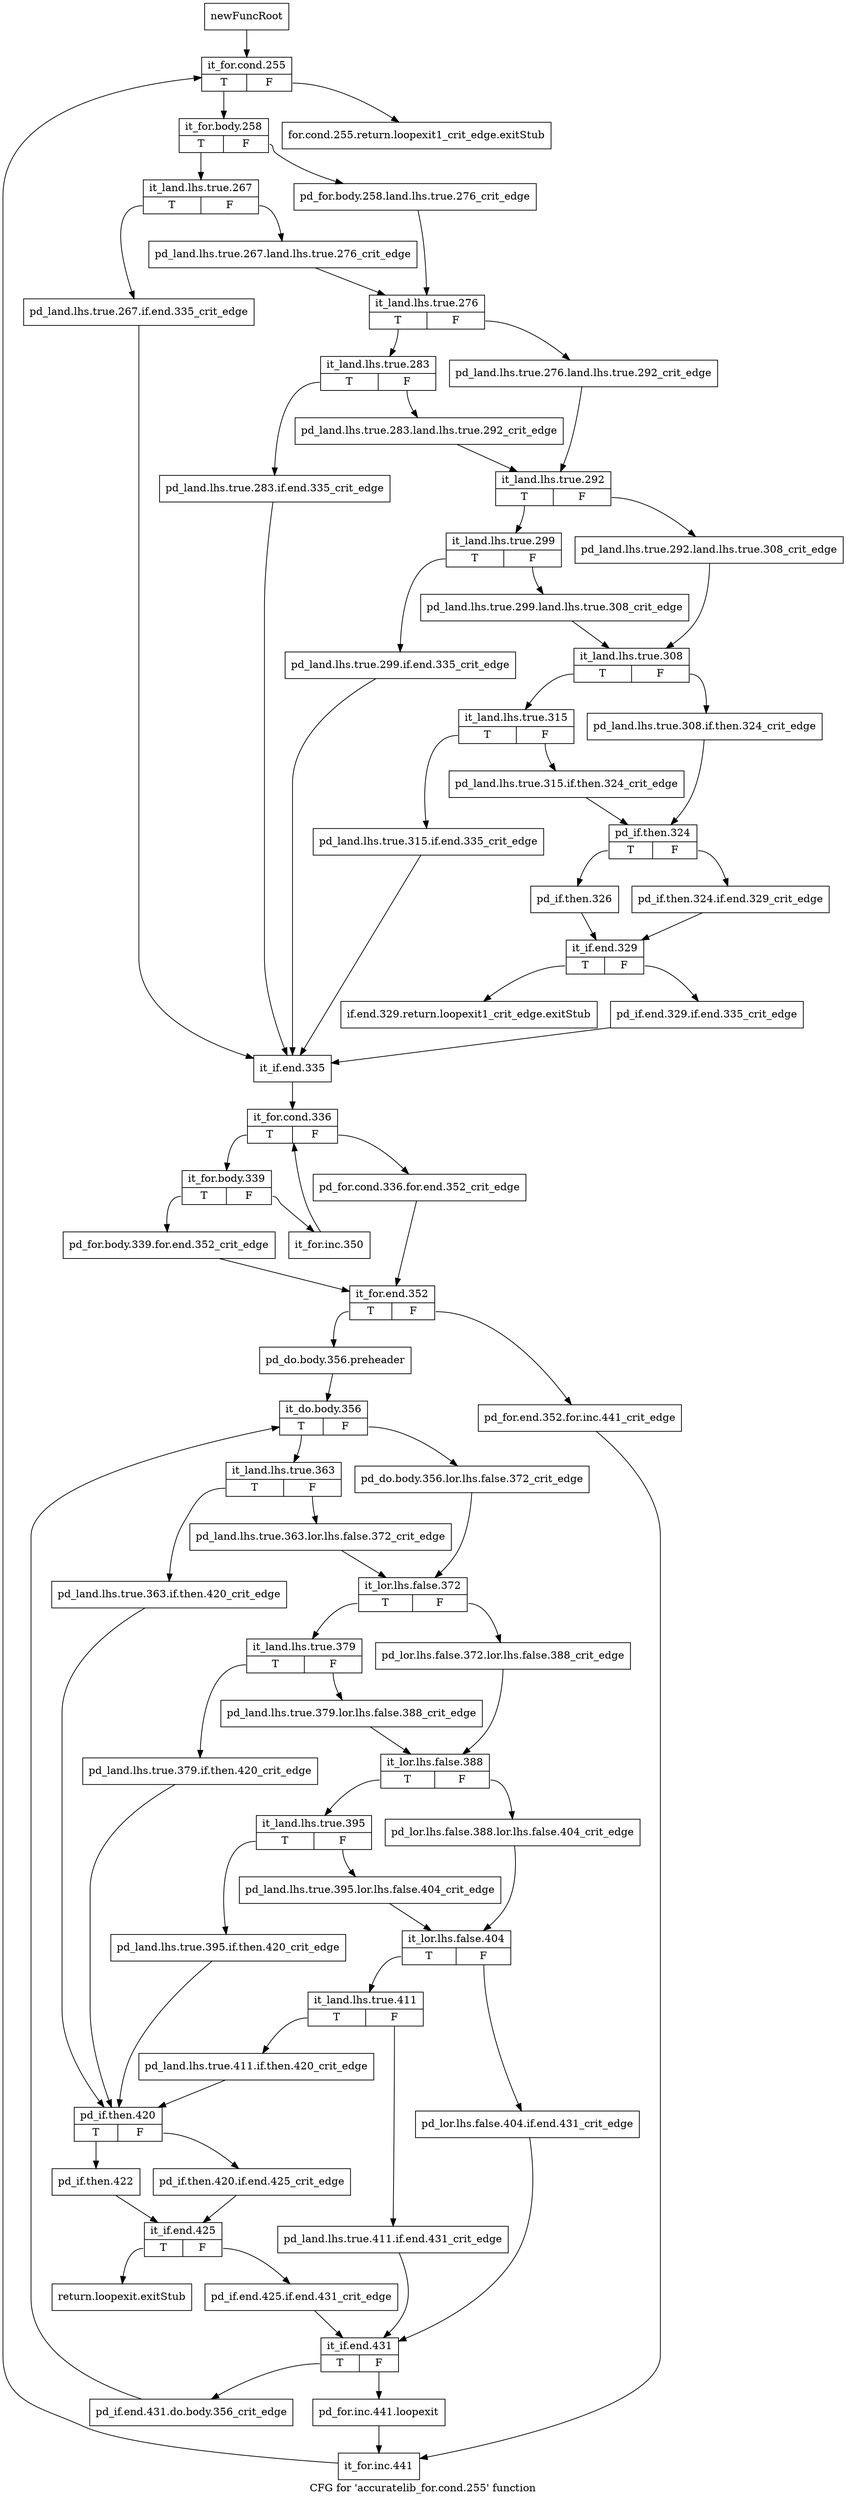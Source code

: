 digraph "CFG for 'accuratelib_for.cond.255' function" {
	label="CFG for 'accuratelib_for.cond.255' function";

	Node0x3e08400 [shape=record,label="{newFuncRoot}"];
	Node0x3e08400 -> Node0x3e08540;
	Node0x3e08450 [shape=record,label="{for.cond.255.return.loopexit1_crit_edge.exitStub}"];
	Node0x3e084a0 [shape=record,label="{if.end.329.return.loopexit1_crit_edge.exitStub}"];
	Node0x3e084f0 [shape=record,label="{return.loopexit.exitStub}"];
	Node0x3e08540 [shape=record,label="{it_for.cond.255|{<s0>T|<s1>F}}"];
	Node0x3e08540:s0 -> Node0x3e08590;
	Node0x3e08540:s1 -> Node0x3e08450;
	Node0x3e08590 [shape=record,label="{it_for.body.258|{<s0>T|<s1>F}}"];
	Node0x3e08590:s0 -> Node0x3e08630;
	Node0x3e08590:s1 -> Node0x3e085e0;
	Node0x3e085e0 [shape=record,label="{pd_for.body.258.land.lhs.true.276_crit_edge}"];
	Node0x3e085e0 -> Node0x3e086d0;
	Node0x3e08630 [shape=record,label="{it_land.lhs.true.267|{<s0>T|<s1>F}}"];
	Node0x3e08630:s0 -> Node0x3e08d10;
	Node0x3e08630:s1 -> Node0x3e08680;
	Node0x3e08680 [shape=record,label="{pd_land.lhs.true.267.land.lhs.true.276_crit_edge}"];
	Node0x3e08680 -> Node0x3e086d0;
	Node0x3e086d0 [shape=record,label="{it_land.lhs.true.276|{<s0>T|<s1>F}}"];
	Node0x3e086d0:s0 -> Node0x3e08770;
	Node0x3e086d0:s1 -> Node0x3e08720;
	Node0x3e08720 [shape=record,label="{pd_land.lhs.true.276.land.lhs.true.292_crit_edge}"];
	Node0x3e08720 -> Node0x3e08810;
	Node0x3e08770 [shape=record,label="{it_land.lhs.true.283|{<s0>T|<s1>F}}"];
	Node0x3e08770:s0 -> Node0x3e08cc0;
	Node0x3e08770:s1 -> Node0x3e087c0;
	Node0x3e087c0 [shape=record,label="{pd_land.lhs.true.283.land.lhs.true.292_crit_edge}"];
	Node0x3e087c0 -> Node0x3e08810;
	Node0x3e08810 [shape=record,label="{it_land.lhs.true.292|{<s0>T|<s1>F}}"];
	Node0x3e08810:s0 -> Node0x3e088b0;
	Node0x3e08810:s1 -> Node0x3e08860;
	Node0x3e08860 [shape=record,label="{pd_land.lhs.true.292.land.lhs.true.308_crit_edge}"];
	Node0x3e08860 -> Node0x3e08950;
	Node0x3e088b0 [shape=record,label="{it_land.lhs.true.299|{<s0>T|<s1>F}}"];
	Node0x3e088b0:s0 -> Node0x3e08c70;
	Node0x3e088b0:s1 -> Node0x3e08900;
	Node0x3e08900 [shape=record,label="{pd_land.lhs.true.299.land.lhs.true.308_crit_edge}"];
	Node0x3e08900 -> Node0x3e08950;
	Node0x3e08950 [shape=record,label="{it_land.lhs.true.308|{<s0>T|<s1>F}}"];
	Node0x3e08950:s0 -> Node0x3e089f0;
	Node0x3e08950:s1 -> Node0x3e089a0;
	Node0x3e089a0 [shape=record,label="{pd_land.lhs.true.308.if.then.324_crit_edge}"];
	Node0x3e089a0 -> Node0x3e08a90;
	Node0x3e089f0 [shape=record,label="{it_land.lhs.true.315|{<s0>T|<s1>F}}"];
	Node0x3e089f0:s0 -> Node0x3e08c20;
	Node0x3e089f0:s1 -> Node0x3e08a40;
	Node0x3e08a40 [shape=record,label="{pd_land.lhs.true.315.if.then.324_crit_edge}"];
	Node0x3e08a40 -> Node0x3e08a90;
	Node0x3e08a90 [shape=record,label="{pd_if.then.324|{<s0>T|<s1>F}}"];
	Node0x3e08a90:s0 -> Node0x3e08b30;
	Node0x3e08a90:s1 -> Node0x3e08ae0;
	Node0x3e08ae0 [shape=record,label="{pd_if.then.324.if.end.329_crit_edge}"];
	Node0x3e08ae0 -> Node0x3e08b80;
	Node0x3e08b30 [shape=record,label="{pd_if.then.326}"];
	Node0x3e08b30 -> Node0x3e08b80;
	Node0x3e08b80 [shape=record,label="{it_if.end.329|{<s0>T|<s1>F}}"];
	Node0x3e08b80:s0 -> Node0x3e084a0;
	Node0x3e08b80:s1 -> Node0x3e08bd0;
	Node0x3e08bd0 [shape=record,label="{pd_if.end.329.if.end.335_crit_edge}"];
	Node0x3e08bd0 -> Node0x3e08d60;
	Node0x3e08c20 [shape=record,label="{pd_land.lhs.true.315.if.end.335_crit_edge}"];
	Node0x3e08c20 -> Node0x3e08d60;
	Node0x3e08c70 [shape=record,label="{pd_land.lhs.true.299.if.end.335_crit_edge}"];
	Node0x3e08c70 -> Node0x3e08d60;
	Node0x3e08cc0 [shape=record,label="{pd_land.lhs.true.283.if.end.335_crit_edge}"];
	Node0x3e08cc0 -> Node0x3e08d60;
	Node0x3e08d10 [shape=record,label="{pd_land.lhs.true.267.if.end.335_crit_edge}"];
	Node0x3e08d10 -> Node0x3e08d60;
	Node0x3e08d60 [shape=record,label="{it_if.end.335}"];
	Node0x3e08d60 -> Node0x3e08db0;
	Node0x3e08db0 [shape=record,label="{it_for.cond.336|{<s0>T|<s1>F}}"];
	Node0x3e08db0:s0 -> Node0x3e08e50;
	Node0x3e08db0:s1 -> Node0x3e08e00;
	Node0x3e08e00 [shape=record,label="{pd_for.cond.336.for.end.352_crit_edge}"];
	Node0x3e08e00 -> Node0x3e08f40;
	Node0x3e08e50 [shape=record,label="{it_for.body.339|{<s0>T|<s1>F}}"];
	Node0x3e08e50:s0 -> Node0x3e08ef0;
	Node0x3e08e50:s1 -> Node0x3e08ea0;
	Node0x3e08ea0 [shape=record,label="{it_for.inc.350}"];
	Node0x3e08ea0 -> Node0x3e08db0;
	Node0x3e08ef0 [shape=record,label="{pd_for.body.339.for.end.352_crit_edge}"];
	Node0x3e08ef0 -> Node0x3e08f40;
	Node0x3e08f40 [shape=record,label="{it_for.end.352|{<s0>T|<s1>F}}"];
	Node0x3e08f40:s0 -> Node0x3e08fe0;
	Node0x3e08f40:s1 -> Node0x3e08f90;
	Node0x3e08f90 [shape=record,label="{pd_for.end.352.for.inc.441_crit_edge}"];
	Node0x3e08f90 -> Node0x3e098a0;
	Node0x3e08fe0 [shape=record,label="{pd_do.body.356.preheader}"];
	Node0x3e08fe0 -> Node0x3e09030;
	Node0x3e09030 [shape=record,label="{it_do.body.356|{<s0>T|<s1>F}}"];
	Node0x3e09030:s0 -> Node0x3e090d0;
	Node0x3e09030:s1 -> Node0x3e09080;
	Node0x3e09080 [shape=record,label="{pd_do.body.356.lor.lhs.false.372_crit_edge}"];
	Node0x3e09080 -> Node0x3e09170;
	Node0x3e090d0 [shape=record,label="{it_land.lhs.true.363|{<s0>T|<s1>F}}"];
	Node0x3e090d0:s0 -> Node0x3e09620;
	Node0x3e090d0:s1 -> Node0x3e09120;
	Node0x3e09120 [shape=record,label="{pd_land.lhs.true.363.lor.lhs.false.372_crit_edge}"];
	Node0x3e09120 -> Node0x3e09170;
	Node0x3e09170 [shape=record,label="{it_lor.lhs.false.372|{<s0>T|<s1>F}}"];
	Node0x3e09170:s0 -> Node0x3e09210;
	Node0x3e09170:s1 -> Node0x3e091c0;
	Node0x3e091c0 [shape=record,label="{pd_lor.lhs.false.372.lor.lhs.false.388_crit_edge}"];
	Node0x3e091c0 -> Node0x3e092b0;
	Node0x3e09210 [shape=record,label="{it_land.lhs.true.379|{<s0>T|<s1>F}}"];
	Node0x3e09210:s0 -> Node0x3e095d0;
	Node0x3e09210:s1 -> Node0x3e09260;
	Node0x3e09260 [shape=record,label="{pd_land.lhs.true.379.lor.lhs.false.388_crit_edge}"];
	Node0x3e09260 -> Node0x3e092b0;
	Node0x3e092b0 [shape=record,label="{it_lor.lhs.false.388|{<s0>T|<s1>F}}"];
	Node0x3e092b0:s0 -> Node0x3e09350;
	Node0x3e092b0:s1 -> Node0x3e09300;
	Node0x3e09300 [shape=record,label="{pd_lor.lhs.false.388.lor.lhs.false.404_crit_edge}"];
	Node0x3e09300 -> Node0x3e093f0;
	Node0x3e09350 [shape=record,label="{it_land.lhs.true.395|{<s0>T|<s1>F}}"];
	Node0x3e09350:s0 -> Node0x3e09580;
	Node0x3e09350:s1 -> Node0x3e093a0;
	Node0x3e093a0 [shape=record,label="{pd_land.lhs.true.395.lor.lhs.false.404_crit_edge}"];
	Node0x3e093a0 -> Node0x3e093f0;
	Node0x3e093f0 [shape=record,label="{it_lor.lhs.false.404|{<s0>T|<s1>F}}"];
	Node0x3e093f0:s0 -> Node0x3e09490;
	Node0x3e093f0:s1 -> Node0x3e09440;
	Node0x3e09440 [shape=record,label="{pd_lor.lhs.false.404.if.end.431_crit_edge}"];
	Node0x3e09440 -> Node0x3e09800;
	Node0x3e09490 [shape=record,label="{it_land.lhs.true.411|{<s0>T|<s1>F}}"];
	Node0x3e09490:s0 -> Node0x3e09530;
	Node0x3e09490:s1 -> Node0x3e094e0;
	Node0x3e094e0 [shape=record,label="{pd_land.lhs.true.411.if.end.431_crit_edge}"];
	Node0x3e094e0 -> Node0x3e09800;
	Node0x3e09530 [shape=record,label="{pd_land.lhs.true.411.if.then.420_crit_edge}"];
	Node0x3e09530 -> Node0x3e09670;
	Node0x3e09580 [shape=record,label="{pd_land.lhs.true.395.if.then.420_crit_edge}"];
	Node0x3e09580 -> Node0x3e09670;
	Node0x3e095d0 [shape=record,label="{pd_land.lhs.true.379.if.then.420_crit_edge}"];
	Node0x3e095d0 -> Node0x3e09670;
	Node0x3e09620 [shape=record,label="{pd_land.lhs.true.363.if.then.420_crit_edge}"];
	Node0x3e09620 -> Node0x3e09670;
	Node0x3e09670 [shape=record,label="{pd_if.then.420|{<s0>T|<s1>F}}"];
	Node0x3e09670:s0 -> Node0x3e09710;
	Node0x3e09670:s1 -> Node0x3e096c0;
	Node0x3e096c0 [shape=record,label="{pd_if.then.420.if.end.425_crit_edge}"];
	Node0x3e096c0 -> Node0x3e09760;
	Node0x3e09710 [shape=record,label="{pd_if.then.422}"];
	Node0x3e09710 -> Node0x3e09760;
	Node0x3e09760 [shape=record,label="{it_if.end.425|{<s0>T|<s1>F}}"];
	Node0x3e09760:s0 -> Node0x3e084f0;
	Node0x3e09760:s1 -> Node0x3e097b0;
	Node0x3e097b0 [shape=record,label="{pd_if.end.425.if.end.431_crit_edge}"];
	Node0x3e097b0 -> Node0x3e09800;
	Node0x3e09800 [shape=record,label="{it_if.end.431|{<s0>T|<s1>F}}"];
	Node0x3e09800:s0 -> Node0x3e098f0;
	Node0x3e09800:s1 -> Node0x3e09850;
	Node0x3e09850 [shape=record,label="{pd_for.inc.441.loopexit}"];
	Node0x3e09850 -> Node0x3e098a0;
	Node0x3e098a0 [shape=record,label="{it_for.inc.441}"];
	Node0x3e098a0 -> Node0x3e08540;
	Node0x3e098f0 [shape=record,label="{pd_if.end.431.do.body.356_crit_edge}"];
	Node0x3e098f0 -> Node0x3e09030;
}
